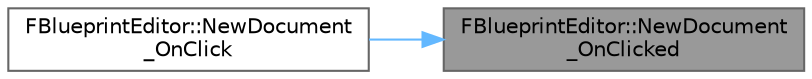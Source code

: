 digraph "FBlueprintEditor::NewDocument_OnClicked"
{
 // INTERACTIVE_SVG=YES
 // LATEX_PDF_SIZE
  bgcolor="transparent";
  edge [fontname=Helvetica,fontsize=10,labelfontname=Helvetica,labelfontsize=10];
  node [fontname=Helvetica,fontsize=10,shape=box,height=0.2,width=0.4];
  rankdir="RL";
  Node1 [id="Node000001",label="FBlueprintEditor::NewDocument\l_OnClicked",height=0.2,width=0.4,color="gray40", fillcolor="grey60", style="filled", fontcolor="black",tooltip="Called when New Function button is clicked."];
  Node1 -> Node2 [id="edge1_Node000001_Node000002",dir="back",color="steelblue1",style="solid",tooltip=" "];
  Node2 [id="Node000002",label="FBlueprintEditor::NewDocument\l_OnClick",height=0.2,width=0.4,color="grey40", fillcolor="white", style="filled",URL="$dd/d29/classFBlueprintEditor.html#a8c698f06a2fbd50bc041793ae3db6881",tooltip=" "];
}
